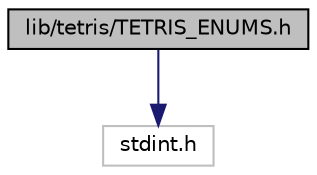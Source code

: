 digraph "lib/tetris/TETRIS_ENUMS.h"
{
 // LATEX_PDF_SIZE
  edge [fontname="Helvetica",fontsize="10",labelfontname="Helvetica",labelfontsize="10"];
  node [fontname="Helvetica",fontsize="10",shape=record];
  Node1 [label="lib/tetris/TETRIS_ENUMS.h",height=0.2,width=0.4,color="black", fillcolor="grey75", style="filled", fontcolor="black",tooltip="Enumerations and structures defining Tetris piece types, rotation states, and positions."];
  Node1 -> Node2 [color="midnightblue",fontsize="10",style="solid",fontname="Helvetica"];
  Node2 [label="stdint.h",height=0.2,width=0.4,color="grey75", fillcolor="white", style="filled",tooltip=" "];
}

